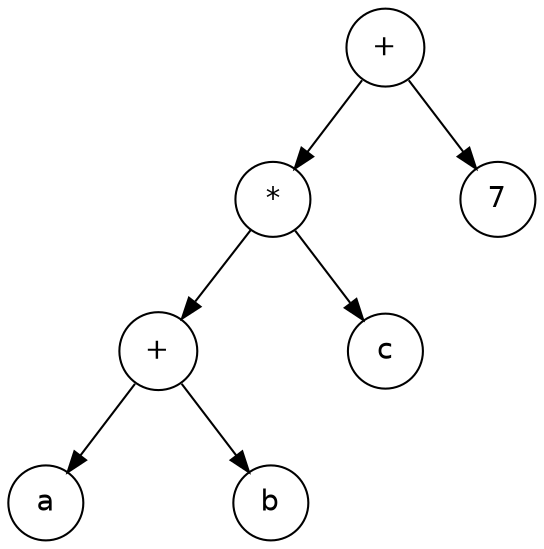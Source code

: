 digraph G {
	node [fontname="Helvetica",shape=circle];

	plus1 [label="+"];
	plus2 [label="+"];
	mult [label="*"];
	hidden1 [label="",style=invis];
	hidden2 [label="",style=invis];
	hidden3 [label="",style=invis];

	plus1 -> mult;
	plus1 -> hidden1 [style=invis];
	plus1 -> 7;
	{rank=same mult -> hidden1 -> 7 [style=invis]};
	
	mult -> plus2;
	mult -> hidden2 [style=invis];
	mult -> c;
	{rank=same plus2 -> hidden2 -> c [style=invis]};
	
	plus2 -> a;
	plus2 -> hidden3 [style=invis];
	plus2 -> b;
	{rank=same a -> hidden3 -> b [style=invis]};
}
